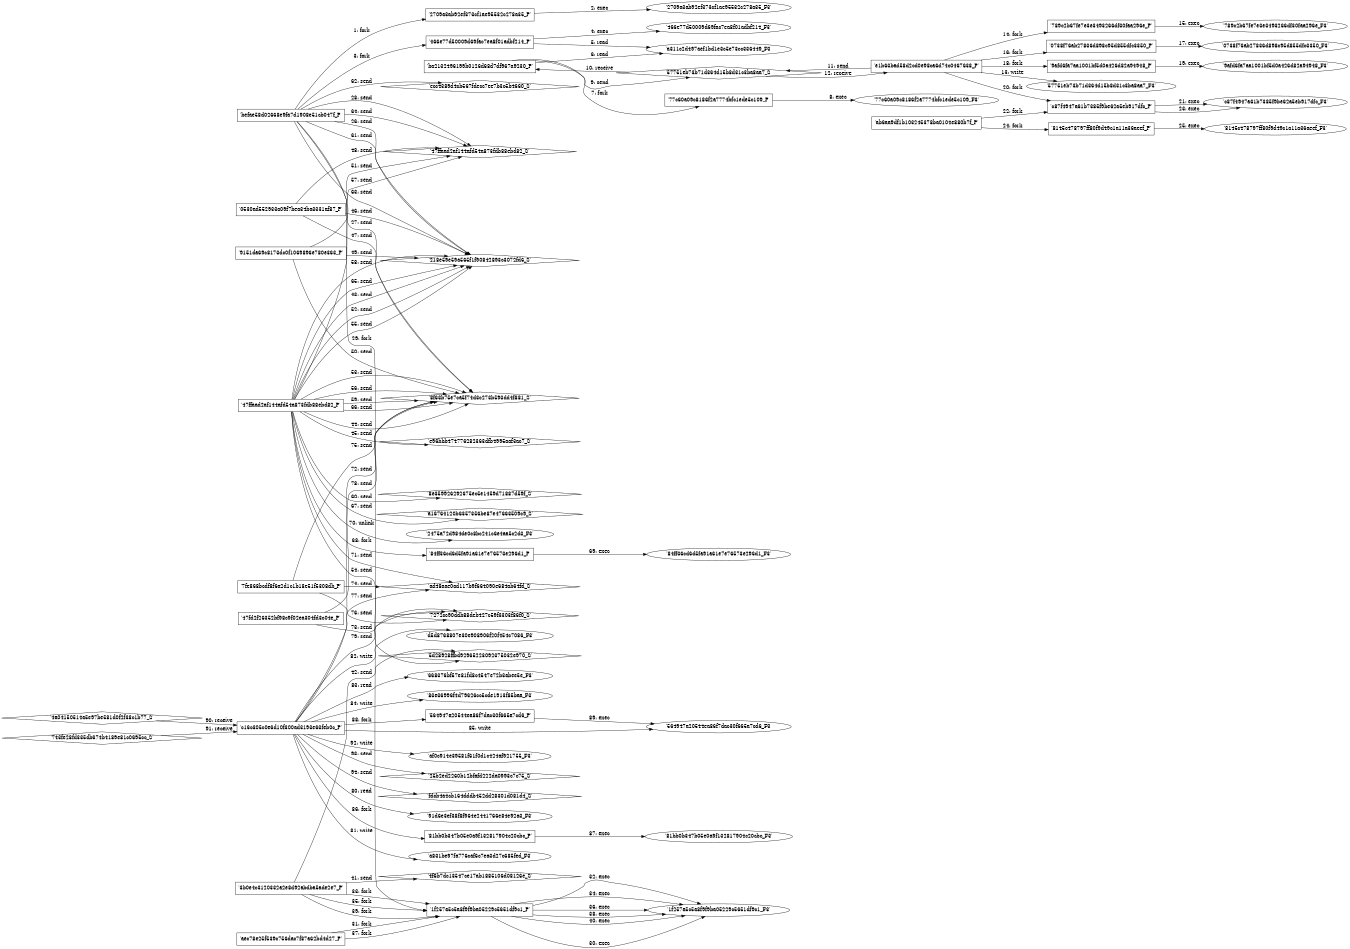 digraph "D:\Learning\Paper\apt\基于CTI的攻击预警\Dataset\攻击图\ASGfromALLCTI\Vulnerability Spotlight Multiple Vulnerabilities in Samsung SmartThings Hub.dot" {
rankdir="LR"
size="9"
fixedsize="false"
splines="true"
nodesep=0.3
ranksep=0
fontsize=10
overlap="scalexy"
engine= "neato"
	"'befae58d02668e9fa7d1908e51cb047f_P'" [node_type=Process shape=box]
	"'2709a3ab92ef373cf1ae95532c278a35_P'" [node_type=Process shape=box]
	"'befae58d02668e9fa7d1908e51cb047f_P'" -> "'2709a3ab92ef373cf1ae95532c278a35_P'" [label="1: fork"]
	"'2709a3ab92ef373cf1ae95532c278a35_P'" [node_type=Process shape=box]
	"'2709a3ab92ef373cf1ae95532c278a35_F3'" [node_type=File shape=ellipse]
	"'2709a3ab92ef373cf1ae95532c278a35_P'" -> "'2709a3ab92ef373cf1ae95532c278a35_F3'" [label="2: exec"]
	"'befae58d02668e9fa7d1908e51cb047f_P'" [node_type=Process shape=box]
	"'466e77d50009d69fac7ea8f01adbf214_P'" [node_type=Process shape=box]
	"'befae58d02668e9fa7d1908e51cb047f_P'" -> "'466e77d50009d69fac7ea8f01adbf214_P'" [label="3: fork"]
	"'466e77d50009d69fac7ea8f01adbf214_P'" [node_type=Process shape=box]
	"'466e77d50009d69fac7ea8f01adbf214_F3'" [node_type=File shape=ellipse]
	"'466e77d50009d69fac7ea8f01adbf214_P'" -> "'466e77d50009d69fac7ea8f01adbf214_F3'" [label="4: exec"]
	"'a311c2d497aef1bd1e3c5e73cc336449_F3'" [node_type=file shape=ellipse]
	"'466e77d50009d69fac7ea8f01adbf214_P'" [node_type=Process shape=box]
	"'466e77d50009d69fac7ea8f01adbf214_P'" -> "'a311c2d497aef1bd1e3c5e73cc336449_F3'" [label="5: read"]
	"'a311c2d497aef1bd1e3c5e73cc336449_F3'" [node_type=file shape=ellipse]
	"'ba2132496199b0126d68d7df967a9230_P'" [node_type=Process shape=box]
	"'ba2132496199b0126d68d7df967a9230_P'" -> "'a311c2d497aef1bd1e3c5e73cc336449_F3'" [label="6: read"]
	"'ba2132496199b0126d68d7df967a9230_P'" [node_type=Process shape=box]
	"'77c60a09c8186f2a7774bfc1ede5c109_P'" [node_type=Process shape=box]
	"'ba2132496199b0126d68d7df967a9230_P'" -> "'77c60a09c8186f2a7774bfc1ede5c109_P'" [label="7: fork"]
	"'77c60a09c8186f2a7774bfc1ede5c109_P'" [node_type=Process shape=box]
	"'77c60a09c8186f2a7774bfc1ede5c109_F3'" [node_type=File shape=ellipse]
	"'77c60a09c8186f2a7774bfc1ede5c109_P'" -> "'77c60a09c8186f2a7774bfc1ede5c109_F3'" [label="8: exec"]
	"'57751eb73b71d364d15b8d31c3ba8aa7_S'" [node_type=Socket shape=diamond]
	"'ba2132496199b0126d68d7df967a9230_P'" [node_type=Process shape=box]
	"'ba2132496199b0126d68d7df967a9230_P'" -> "'57751eb73b71d364d15b8d31c3ba8aa7_S'" [label="9: send"]
	"'57751eb73b71d364d15b8d31c3ba8aa7_S'" -> "'ba2132496199b0126d68d7df967a9230_P'" [label="10: receive"]
	"'57751eb73b71d364d15b8d31c3ba8aa7_S'" [node_type=Socket shape=diamond]
	"'e1b63bad58d2cd0e98ca6d74c0467638_P'" [node_type=Process shape=box]
	"'e1b63bad58d2cd0e98ca6d74c0467638_P'" -> "'57751eb73b71d364d15b8d31c3ba8aa7_S'" [label="11: send"]
	"'57751eb73b71d364d15b8d31c3ba8aa7_S'" -> "'e1b63bad58d2cd0e98ca6d74c0467638_P'" [label="12: receive"]
	"'57751eb73b71d364d15b8d31c3ba8aa7_F3'" [node_type=file shape=ellipse]
	"'e1b63bad58d2cd0e98ca6d74c0467638_P'" [node_type=Process shape=box]
	"'e1b63bad58d2cd0e98ca6d74c0467638_P'" -> "'57751eb73b71d364d15b8d31c3ba8aa7_F3'" [label="13: write"]
	"'e1b63bad58d2cd0e98ca6d74c0467638_P'" [node_type=Process shape=box]
	"'789c2b67fe7e3e3493266df30faa296e_P'" [node_type=Process shape=box]
	"'e1b63bad58d2cd0e98ca6d74c0467638_P'" -> "'789c2b67fe7e3e3493266df30faa296e_P'" [label="14: fork"]
	"'789c2b67fe7e3e3493266df30faa296e_P'" [node_type=Process shape=box]
	"'789c2b67fe7e3e3493266df30faa296e_F3'" [node_type=File shape=ellipse]
	"'789c2b67fe7e3e3493266df30faa296e_P'" -> "'789c2b67fe7e3e3493266df30faa296e_F3'" [label="15: exec"]
	"'e1b63bad58d2cd0e98ca6d74c0467638_P'" [node_type=Process shape=box]
	"'0738f76ab27836d898c95d855dfc3350_P'" [node_type=Process shape=box]
	"'e1b63bad58d2cd0e98ca6d74c0467638_P'" -> "'0738f76ab27836d898c95d855dfc3350_P'" [label="16: fork"]
	"'0738f76ab27836d898c95d855dfc3350_P'" [node_type=Process shape=box]
	"'0738f76ab27836d898c95d855dfc3350_F3'" [node_type=File shape=ellipse]
	"'0738f76ab27836d898c95d855dfc3350_P'" -> "'0738f76ab27836d898c95d855dfc3350_F3'" [label="17: exec"]
	"'e1b63bad58d2cd0e98ca6d74c0467638_P'" [node_type=Process shape=box]
	"'9afd6fa7aa1001bf5d0a426d82a94948_P'" [node_type=Process shape=box]
	"'e1b63bad58d2cd0e98ca6d74c0467638_P'" -> "'9afd6fa7aa1001bf5d0a426d82a94948_P'" [label="18: fork"]
	"'9afd6fa7aa1001bf5d0a426d82a94948_P'" [node_type=Process shape=box]
	"'9afd6fa7aa1001bf5d0a426d82a94948_F3'" [node_type=File shape=ellipse]
	"'9afd6fa7aa1001bf5d0a426d82a94948_P'" -> "'9afd6fa7aa1001bf5d0a426d82a94948_F3'" [label="19: exec"]
	"'e1b63bad58d2cd0e98ca6d74c0467638_P'" [node_type=Process shape=box]
	"'c87f4947a61b7385f9be62a5eb917dfc_P'" [node_type=Process shape=box]
	"'e1b63bad58d2cd0e98ca6d74c0467638_P'" -> "'c87f4947a61b7385f9be62a5eb917dfc_P'" [label="20: fork"]
	"'c87f4947a61b7385f9be62a5eb917dfc_P'" [node_type=Process shape=box]
	"'c87f4947a61b7385f9be62a5eb917dfc_F3'" [node_type=File shape=ellipse]
	"'c87f4947a61b7385f9be62a5eb917dfc_P'" -> "'c87f4947a61b7385f9be62a5eb917dfc_F3'" [label="21: exec"]
	"'ab6aa9df1b103245378ba0104e880b7f_P'" [node_type=Process shape=box]
	"'c87f4947a61b7385f9be62a5eb917dfc_P'" [node_type=Process shape=box]
	"'ab6aa9df1b103245378ba0104e880b7f_P'" -> "'c87f4947a61b7385f9be62a5eb917dfc_P'" [label="22: fork"]
	"'c87f4947a61b7385f9be62a5eb917dfc_P'" [node_type=Process shape=box]
	"'c87f4947a61b7385f9be62a5eb917dfc_F3'" [node_type=File shape=ellipse]
	"'c87f4947a61b7385f9be62a5eb917dfc_P'" -> "'c87f4947a61b7385f9be62a5eb917dfc_F3'" [label="23: exec"]
	"'ab6aa9df1b103245378ba0104e880b7f_P'" [node_type=Process shape=box]
	"'8145c478797ff80f9d49c1a11a36aeef_P'" [node_type=Process shape=box]
	"'ab6aa9df1b103245378ba0104e880b7f_P'" -> "'8145c478797ff80f9d49c1a11a36aeef_P'" [label="24: fork"]
	"'8145c478797ff80f9d49c1a11a36aeef_P'" [node_type=Process shape=box]
	"'8145c478797ff80f9d49c1a11a36aeef_F3'" [node_type=File shape=ellipse]
	"'8145c478797ff80f9d49c1a11a36aeef_P'" -> "'8145c478797ff80f9d49c1a11a36aeef_F3'" [label="25: exec"]
	"'218e59e59a565f1f90842893c3072fd6_S'" [node_type=Socket shape=diamond]
	"'befae58d02668e9fa7d1908e51cb047f_P'" [node_type=Process shape=box]
	"'befae58d02668e9fa7d1908e51cb047f_P'" -> "'218e59e59a565f1f90842893c3072fd6_S'" [label="26: send"]
	"'8f63b75e7ca5f74d3c273b593dd4f881_S'" [node_type=Socket shape=diamond]
	"'befae58d02668e9fa7d1908e51cb047f_P'" [node_type=Process shape=box]
	"'befae58d02668e9fa7d1908e51cb047f_P'" -> "'8f63b75e7ca5f74d3c273b593dd4f881_S'" [label="27: send"]
	"'47ffaad2af144afd54a873fdb88ebd82_S'" [node_type=Socket shape=diamond]
	"'befae58d02668e9fa7d1908e51cb047f_P'" [node_type=Process shape=box]
	"'befae58d02668e9fa7d1908e51cb047f_P'" -> "'47ffaad2af144afd54a873fdb88ebd82_S'" [label="28: send"]
	"'befae58d02668e9fa7d1908e51cb047f_P'" [node_type=Process shape=box]
	"'1f257a5c5a8f9f9ba05229c5651df9c1_P'" [node_type=Process shape=box]
	"'befae58d02668e9fa7d1908e51cb047f_P'" -> "'1f257a5c5a8f9f9ba05229c5651df9c1_P'" [label="29: fork"]
	"'1f257a5c5a8f9f9ba05229c5651df9c1_P'" [node_type=Process shape=box]
	"'1f257a5c5a8f9f9ba05229c5651df9c1_F3'" [node_type=File shape=ellipse]
	"'1f257a5c5a8f9f9ba05229c5651df9c1_P'" -> "'1f257a5c5a8f9f9ba05229c5651df9c1_F3'" [label="30: exec"]
	"'aec78e25f539c756dac7f87a62bd4d27_P'" [node_type=Process shape=box]
	"'1f257a5c5a8f9f9ba05229c5651df9c1_P'" [node_type=Process shape=box]
	"'aec78e25f539c756dac7f87a62bd4d27_P'" -> "'1f257a5c5a8f9f9ba05229c5651df9c1_P'" [label="31: fork"]
	"'1f257a5c5a8f9f9ba05229c5651df9c1_P'" [node_type=Process shape=box]
	"'1f257a5c5a8f9f9ba05229c5651df9c1_F3'" [node_type=File shape=ellipse]
	"'1f257a5c5a8f9f9ba05229c5651df9c1_P'" -> "'1f257a5c5a8f9f9ba05229c5651df9c1_F3'" [label="32: exec"]
	"'3b0e4c3120332a2e8d92abdba5ade2e7_P'" [node_type=Process shape=box]
	"'1f257a5c5a8f9f9ba05229c5651df9c1_P'" [node_type=Process shape=box]
	"'3b0e4c3120332a2e8d92abdba5ade2e7_P'" -> "'1f257a5c5a8f9f9ba05229c5651df9c1_P'" [label="33: fork"]
	"'1f257a5c5a8f9f9ba05229c5651df9c1_P'" [node_type=Process shape=box]
	"'1f257a5c5a8f9f9ba05229c5651df9c1_F3'" [node_type=File shape=ellipse]
	"'1f257a5c5a8f9f9ba05229c5651df9c1_P'" -> "'1f257a5c5a8f9f9ba05229c5651df9c1_F3'" [label="34: exec"]
	"'3b0e4c3120332a2e8d92abdba5ade2e7_P'" [node_type=Process shape=box]
	"'1f257a5c5a8f9f9ba05229c5651df9c1_P'" [node_type=Process shape=box]
	"'3b0e4c3120332a2e8d92abdba5ade2e7_P'" -> "'1f257a5c5a8f9f9ba05229c5651df9c1_P'" [label="35: fork"]
	"'1f257a5c5a8f9f9ba05229c5651df9c1_P'" [node_type=Process shape=box]
	"'1f257a5c5a8f9f9ba05229c5651df9c1_F3'" [node_type=File shape=ellipse]
	"'1f257a5c5a8f9f9ba05229c5651df9c1_P'" -> "'1f257a5c5a8f9f9ba05229c5651df9c1_F3'" [label="36: exec"]
	"'aec78e25f539c756dac7f87a62bd4d27_P'" [node_type=Process shape=box]
	"'1f257a5c5a8f9f9ba05229c5651df9c1_P'" [node_type=Process shape=box]
	"'aec78e25f539c756dac7f87a62bd4d27_P'" -> "'1f257a5c5a8f9f9ba05229c5651df9c1_P'" [label="37: fork"]
	"'1f257a5c5a8f9f9ba05229c5651df9c1_P'" [node_type=Process shape=box]
	"'1f257a5c5a8f9f9ba05229c5651df9c1_F3'" [node_type=File shape=ellipse]
	"'1f257a5c5a8f9f9ba05229c5651df9c1_P'" -> "'1f257a5c5a8f9f9ba05229c5651df9c1_F3'" [label="38: exec"]
	"'3b0e4c3120332a2e8d92abdba5ade2e7_P'" [node_type=Process shape=box]
	"'1f257a5c5a8f9f9ba05229c5651df9c1_P'" [node_type=Process shape=box]
	"'3b0e4c3120332a2e8d92abdba5ade2e7_P'" -> "'1f257a5c5a8f9f9ba05229c5651df9c1_P'" [label="39: fork"]
	"'1f257a5c5a8f9f9ba05229c5651df9c1_P'" [node_type=Process shape=box]
	"'1f257a5c5a8f9f9ba05229c5651df9c1_F3'" [node_type=File shape=ellipse]
	"'1f257a5c5a8f9f9ba05229c5651df9c1_P'" -> "'1f257a5c5a8f9f9ba05229c5651df9c1_F3'" [label="40: exec"]
	"'4f6b7dc13547ce17ab1885106d08126e_S'" [node_type=Socket shape=diamond]
	"'3b0e4c3120332a2e8d92abdba5ade2e7_P'" [node_type=Process shape=box]
	"'3b0e4c3120332a2e8d92abdba5ade2e7_P'" -> "'4f6b7dc13547ce17ab1885106d08126e_S'" [label="41: send"]
	"'5d28928ffbd92965223092375032e970_S'" [node_type=Socket shape=diamond]
	"'3b0e4c3120332a2e8d92abdba5ade2e7_P'" [node_type=Process shape=box]
	"'3b0e4c3120332a2e8d92abdba5ade2e7_P'" -> "'5d28928ffbd92965223092375032e970_S'" [label="42: send"]
	"'218e59e59a565f1f90842893c3072fd6_S'" [node_type=Socket shape=diamond]
	"'47ffaad2af144afd54a873fdb88ebd82_P'" [node_type=Process shape=box]
	"'47ffaad2af144afd54a873fdb88ebd82_P'" -> "'218e59e59a565f1f90842893c3072fd6_S'" [label="43: send"]
	"'8f63b75e7ca5f74d3c273b593dd4f881_S'" [node_type=Socket shape=diamond]
	"'47ffaad2af144afd54a873fdb88ebd82_P'" [node_type=Process shape=box]
	"'47ffaad2af144afd54a873fdb88ebd82_P'" -> "'8f63b75e7ca5f74d3c273b593dd4f881_S'" [label="44: send"]
	"'e96bbb474776282363dfb4995aaf3ac7_S'" [node_type=Socket shape=diamond]
	"'47ffaad2af144afd54a873fdb88ebd82_P'" [node_type=Process shape=box]
	"'47ffaad2af144afd54a873fdb88ebd82_P'" -> "'e96bbb474776282363dfb4995aaf3ac7_S'" [label="45: send"]
	"'218e59e59a565f1f90842893c3072fd6_S'" [node_type=Socket shape=diamond]
	"'0530ad552933a09f7bea34ba3331af87_P'" [node_type=Process shape=box]
	"'0530ad552933a09f7bea34ba3331af87_P'" -> "'218e59e59a565f1f90842893c3072fd6_S'" [label="46: send"]
	"'8f63b75e7ca5f74d3c273b593dd4f881_S'" [node_type=Socket shape=diamond]
	"'0530ad552933a09f7bea34ba3331af87_P'" [node_type=Process shape=box]
	"'0530ad552933a09f7bea34ba3331af87_P'" -> "'8f63b75e7ca5f74d3c273b593dd4f881_S'" [label="47: send"]
	"'47ffaad2af144afd54a873fdb88ebd82_S'" [node_type=Socket shape=diamond]
	"'0530ad552933a09f7bea34ba3331af87_P'" [node_type=Process shape=box]
	"'0530ad552933a09f7bea34ba3331af87_P'" -> "'47ffaad2af144afd54a873fdb88ebd82_S'" [label="48: send"]
	"'218e59e59a565f1f90842893c3072fd6_S'" [node_type=Socket shape=diamond]
	"'9151da69c8173dc0f1069896e780e363_P'" [node_type=Process shape=box]
	"'9151da69c8173dc0f1069896e780e363_P'" -> "'218e59e59a565f1f90842893c3072fd6_S'" [label="49: send"]
	"'8f63b75e7ca5f74d3c273b593dd4f881_S'" [node_type=Socket shape=diamond]
	"'9151da69c8173dc0f1069896e780e363_P'" [node_type=Process shape=box]
	"'9151da69c8173dc0f1069896e780e363_P'" -> "'8f63b75e7ca5f74d3c273b593dd4f881_S'" [label="50: send"]
	"'47ffaad2af144afd54a873fdb88ebd82_S'" [node_type=Socket shape=diamond]
	"'9151da69c8173dc0f1069896e780e363_P'" [node_type=Process shape=box]
	"'9151da69c8173dc0f1069896e780e363_P'" -> "'47ffaad2af144afd54a873fdb88ebd82_S'" [label="51: send"]
	"'218e59e59a565f1f90842893c3072fd6_S'" [node_type=Socket shape=diamond]
	"'47ffaad2af144afd54a873fdb88ebd82_P'" [node_type=Process shape=box]
	"'47ffaad2af144afd54a873fdb88ebd82_P'" -> "'218e59e59a565f1f90842893c3072fd6_S'" [label="52: send"]
	"'8f63b75e7ca5f74d3c273b593dd4f881_S'" [node_type=Socket shape=diamond]
	"'47ffaad2af144afd54a873fdb88ebd82_P'" [node_type=Process shape=box]
	"'47ffaad2af144afd54a873fdb88ebd82_P'" -> "'8f63b75e7ca5f74d3c273b593dd4f881_S'" [label="53: send"]
	"'5d28928ffbd92965223092375032e970_S'" [node_type=Socket shape=diamond]
	"'47ffaad2af144afd54a873fdb88ebd82_P'" [node_type=Process shape=box]
	"'47ffaad2af144afd54a873fdb88ebd82_P'" -> "'5d28928ffbd92965223092375032e970_S'" [label="54: send"]
	"'218e59e59a565f1f90842893c3072fd6_S'" [node_type=Socket shape=diamond]
	"'47ffaad2af144afd54a873fdb88ebd82_P'" [node_type=Process shape=box]
	"'47ffaad2af144afd54a873fdb88ebd82_P'" -> "'218e59e59a565f1f90842893c3072fd6_S'" [label="55: send"]
	"'8f63b75e7ca5f74d3c273b593dd4f881_S'" [node_type=Socket shape=diamond]
	"'47ffaad2af144afd54a873fdb88ebd82_P'" [node_type=Process shape=box]
	"'47ffaad2af144afd54a873fdb88ebd82_P'" -> "'8f63b75e7ca5f74d3c273b593dd4f881_S'" [label="56: send"]
	"'47ffaad2af144afd54a873fdb88ebd82_S'" [node_type=Socket shape=diamond]
	"'47ffaad2af144afd54a873fdb88ebd82_P'" [node_type=Process shape=box]
	"'47ffaad2af144afd54a873fdb88ebd82_P'" -> "'47ffaad2af144afd54a873fdb88ebd82_S'" [label="57: send"]
	"'218e59e59a565f1f90842893c3072fd6_S'" [node_type=Socket shape=diamond]
	"'47ffaad2af144afd54a873fdb88ebd82_P'" [node_type=Process shape=box]
	"'47ffaad2af144afd54a873fdb88ebd82_P'" -> "'218e59e59a565f1f90842893c3072fd6_S'" [label="58: send"]
	"'8f63b75e7ca5f74d3c273b593dd4f881_S'" [node_type=Socket shape=diamond]
	"'47ffaad2af144afd54a873fdb88ebd82_P'" [node_type=Process shape=box]
	"'47ffaad2af144afd54a873fdb88ebd82_P'" -> "'8f63b75e7ca5f74d3c273b593dd4f881_S'" [label="59: send"]
	"'8e359926292675ec5e1459d71887d59f_S'" [node_type=Socket shape=diamond]
	"'47ffaad2af144afd54a873fdb88ebd82_P'" [node_type=Process shape=box]
	"'47ffaad2af144afd54a873fdb88ebd82_P'" -> "'8e359926292675ec5e1459d71887d59f_S'" [label="60: send"]
	"'218e59e59a565f1f90842893c3072fd6_S'" [node_type=Socket shape=diamond]
	"'befae58d02668e9fa7d1908e51cb047f_P'" [node_type=Process shape=box]
	"'befae58d02668e9fa7d1908e51cb047f_P'" -> "'218e59e59a565f1f90842893c3072fd6_S'" [label="61: send"]
	"'ecc4389d4cb567fdecc7ee7b3c5b4660_S'" [node_type=Socket shape=diamond]
	"'befae58d02668e9fa7d1908e51cb047f_P'" [node_type=Process shape=box]
	"'befae58d02668e9fa7d1908e51cb047f_P'" -> "'ecc4389d4cb567fdecc7ee7b3c5b4660_S'" [label="62: send"]
	"'218e59e59a565f1f90842893c3072fd6_S'" [node_type=Socket shape=diamond]
	"'befae58d02668e9fa7d1908e51cb047f_P'" [node_type=Process shape=box]
	"'befae58d02668e9fa7d1908e51cb047f_P'" -> "'218e59e59a565f1f90842893c3072fd6_S'" [label="63: send"]
	"'47ffaad2af144afd54a873fdb88ebd82_S'" [node_type=Socket shape=diamond]
	"'befae58d02668e9fa7d1908e51cb047f_P'" [node_type=Process shape=box]
	"'befae58d02668e9fa7d1908e51cb047f_P'" -> "'47ffaad2af144afd54a873fdb88ebd82_S'" [label="64: send"]
	"'218e59e59a565f1f90842893c3072fd6_S'" [node_type=Socket shape=diamond]
	"'47ffaad2af144afd54a873fdb88ebd82_P'" [node_type=Process shape=box]
	"'47ffaad2af144afd54a873fdb88ebd82_P'" -> "'218e59e59a565f1f90842893c3072fd6_S'" [label="65: send"]
	"'8f63b75e7ca5f74d3c273b593dd4f881_S'" [node_type=Socket shape=diamond]
	"'47ffaad2af144afd54a873fdb88ebd82_P'" [node_type=Process shape=box]
	"'47ffaad2af144afd54a873fdb88ebd82_P'" -> "'8f63b75e7ca5f74d3c273b593dd4f881_S'" [label="66: send"]
	"'a16764120b6357356be87e47663509c9_S'" [node_type=Socket shape=diamond]
	"'47ffaad2af144afd54a873fdb88ebd82_P'" [node_type=Process shape=box]
	"'47ffaad2af144afd54a873fdb88ebd82_P'" -> "'a16764120b6357356be87e47663509c9_S'" [label="67: send"]
	"'47ffaad2af144afd54a873fdb88ebd82_P'" [node_type=Process shape=box]
	"'84ff36cd6d5fa91a61e7e76573e296d1_P'" [node_type=Process shape=box]
	"'47ffaad2af144afd54a873fdb88ebd82_P'" -> "'84ff36cd6d5fa91a61e7e76573e296d1_P'" [label="68: fork"]
	"'84ff36cd6d5fa91a61e7e76573e296d1_P'" [node_type=Process shape=box]
	"'84ff36cd6d5fa91a61e7e76573e296d1_F3'" [node_type=File shape=ellipse]
	"'84ff36cd6d5fa91a61e7e76573e296d1_P'" -> "'84ff36cd6d5fa91a61e7e76573e296d1_F3'" [label="69: exec"]
	"'2475a72d984de0c8bc241c6e4aa5c2d3_F3'" [node_type=file shape=ellipse]
	"'47ffaad2af144afd54a873fdb88ebd82_P'" [node_type=Process shape=box]
	"'47ffaad2af144afd54a873fdb88ebd82_P'" -> "'2475a72d984de0c8bc241c6e4aa5c2d3_F3'" [label="70: unlink"]
	"'ad48aae0ad117b9f664090e684ab64fd_S'" [node_type=Socket shape=diamond]
	"'47ffaad2af144afd54a873fdb88ebd82_P'" [node_type=Process shape=box]
	"'47ffaad2af144afd54a873fdb88ebd82_P'" -> "'ad48aae0ad117b9f664090e684ab64fd_S'" [label="71: send"]
	"'8f63b75e7ca5f74d3c273b593dd4f881_S'" [node_type=Socket shape=diamond]
	"'47fd2f26352bf98c9f02ea304fd3c04e_P'" [node_type=Process shape=box]
	"'47fd2f26352bf98c9f02ea304fd3c04e_P'" -> "'8f63b75e7ca5f74d3c273b593dd4f881_S'" [label="72: send"]
	"'7272cc90ddb88deb427c59f3303f86f0_S'" [node_type=Socket shape=diamond]
	"'47fd2f26352bf98c9f02ea304fd3c04e_P'" [node_type=Process shape=box]
	"'47fd2f26352bf98c9f02ea304fd3c04e_P'" -> "'7272cc90ddb88deb427c59f3303f86f0_S'" [label="73: send"]
	"'ad48aae0ad117b9f664090e684ab64fd_S'" [node_type=Socket shape=diamond]
	"'7fe868bcdf8f6a2d1c1b18e51f5308db_P'" [node_type=Process shape=box]
	"'7fe868bcdf8f6a2d1c1b18e51f5308db_P'" -> "'ad48aae0ad117b9f664090e684ab64fd_S'" [label="74: send"]
	"'8f63b75e7ca5f74d3c273b593dd4f881_S'" [node_type=Socket shape=diamond]
	"'7fe868bcdf8f6a2d1c1b18e51f5308db_P'" [node_type=Process shape=box]
	"'7fe868bcdf8f6a2d1c1b18e51f5308db_P'" -> "'8f63b75e7ca5f74d3c273b593dd4f881_S'" [label="75: send"]
	"'7272cc90ddb88deb427c59f3303f86f0_S'" [node_type=Socket shape=diamond]
	"'7fe868bcdf8f6a2d1c1b18e51f5308db_P'" [node_type=Process shape=box]
	"'7fe868bcdf8f6a2d1c1b18e51f5308db_P'" -> "'7272cc90ddb88deb427c59f3303f86f0_S'" [label="76: send"]
	"'ad48aae0ad117b9f664090e684ab64fd_S'" [node_type=Socket shape=diamond]
	"'c16c305c0e6d10f300ad3193e63feb0c_P'" [node_type=Process shape=box]
	"'c16c305c0e6d10f300ad3193e63feb0c_P'" -> "'ad48aae0ad117b9f664090e684ab64fd_S'" [label="77: send"]
	"'8f63b75e7ca5f74d3c273b593dd4f881_S'" [node_type=Socket shape=diamond]
	"'c16c305c0e6d10f300ad3193e63feb0c_P'" [node_type=Process shape=box]
	"'c16c305c0e6d10f300ad3193e63feb0c_P'" -> "'8f63b75e7ca5f74d3c273b593dd4f881_S'" [label="78: send"]
	"'7272cc90ddb88deb427c59f3303f86f0_S'" [node_type=Socket shape=diamond]
	"'c16c305c0e6d10f300ad3193e63feb0c_P'" [node_type=Process shape=box]
	"'c16c305c0e6d10f300ad3193e63feb0c_P'" -> "'7272cc90ddb88deb427c59f3303f86f0_S'" [label="79: send"]
	"'91d6e3ef38f8f964e2441766e84e92a3_F3'" [node_type=file shape=ellipse]
	"'c16c305c0e6d10f300ad3193e63feb0c_P'" [node_type=Process shape=box]
	"'c16c305c0e6d10f300ad3193e63feb0c_P'" -> "'91d6e3ef38f8f964e2441766e84e92a3_F3'" [label="80: read"]
	"'a831be97fa776caf6c7ea3d27c685fed_F3'" [node_type=file shape=ellipse]
	"'c16c305c0e6d10f300ad3193e63feb0c_P'" [node_type=Process shape=box]
	"'c16c305c0e6d10f300ad3193e63feb0c_P'" -> "'a831be97fa776caf6c7ea3d27c685fed_F3'" [label="81: write"]
	"'d5d8768807e30e908906f20f454c7086_F3'" [node_type=file shape=ellipse]
	"'c16c305c0e6d10f300ad3193e63feb0c_P'" [node_type=Process shape=box]
	"'c16c305c0e6d10f300ad3193e63feb0c_P'" -> "'d5d8768807e30e908906f20f454c7086_F3'" [label="82: write"]
	"'668376bf57e81fd8c4547e72b3abee5e_F3'" [node_type=file shape=ellipse]
	"'c16c305c0e6d10f300ad3193e63feb0c_P'" [node_type=Process shape=box]
	"'c16c305c0e6d10f300ad3193e63feb0c_P'" -> "'668376bf57e81fd8c4547e72b3abee5e_F3'" [label="83: read"]
	"'83e36996f4d79626cc5cde1913f85baa_F3'" [node_type=file shape=ellipse]
	"'c16c305c0e6d10f300ad3193e63feb0c_P'" [node_type=Process shape=box]
	"'c16c305c0e6d10f300ad3193e63feb0c_P'" -> "'83e36996f4d79626cc5cde1913f85baa_F3'" [label="84: write"]
	"'564947a20544ea86f7dac30f665a7cd6_F3'" [node_type=file shape=ellipse]
	"'c16c305c0e6d10f300ad3193e63feb0c_P'" [node_type=Process shape=box]
	"'c16c305c0e6d10f300ad3193e63feb0c_P'" -> "'564947a20544ea86f7dac30f665a7cd6_F3'" [label="85: write"]
	"'c16c305c0e6d10f300ad3193e63feb0c_P'" [node_type=Process shape=box]
	"'81bb0b347b05e0a9f132817904c20cbc_P'" [node_type=Process shape=box]
	"'c16c305c0e6d10f300ad3193e63feb0c_P'" -> "'81bb0b347b05e0a9f132817904c20cbc_P'" [label="86: fork"]
	"'81bb0b347b05e0a9f132817904c20cbc_P'" [node_type=Process shape=box]
	"'81bb0b347b05e0a9f132817904c20cbc_F3'" [node_type=File shape=ellipse]
	"'81bb0b347b05e0a9f132817904c20cbc_P'" -> "'81bb0b347b05e0a9f132817904c20cbc_F3'" [label="87: exec"]
	"'c16c305c0e6d10f300ad3193e63feb0c_P'" [node_type=Process shape=box]
	"'564947a20544ea86f7dac30f665a7cd6_P'" [node_type=Process shape=box]
	"'c16c305c0e6d10f300ad3193e63feb0c_P'" -> "'564947a20544ea86f7dac30f665a7cd6_P'" [label="88: fork"]
	"'564947a20544ea86f7dac30f665a7cd6_P'" [node_type=Process shape=box]
	"'564947a20544ea86f7dac30f665a7cd6_F3'" [node_type=File shape=ellipse]
	"'564947a20544ea86f7dac30f665a7cd6_P'" -> "'564947a20544ea86f7dac30f665a7cd6_F3'" [label="89: exec"]
	"'c16c305c0e6d10f300ad3193e63feb0c_P'" [node_type=Process shape=box]
	"'4a04150514a5e97be581d0f2f38c1b77_S'" [node_type=Socket shape=diamond]
	"'4a04150514a5e97be581d0f2f38c1b77_S'" -> "'c16c305c0e6d10f300ad3193e63feb0c_P'" [label="90: receive"]
	"'c16c305c0e6d10f300ad3193e63feb0c_P'" [node_type=Process shape=box]
	"'743fe28fd335db674b4189e81c0695cc_S'" [node_type=Socket shape=diamond]
	"'743fe28fd335db674b4189e81c0695cc_S'" -> "'c16c305c0e6d10f300ad3193e63feb0c_P'" [label="91: receive"]
	"'af0c914e39581f61f0d1c424af921755_F3'" [node_type=file shape=ellipse]
	"'c16c305c0e6d10f300ad3193e63feb0c_P'" [node_type=Process shape=box]
	"'c16c305c0e6d10f300ad3193e63feb0c_P'" -> "'af0c914e39581f61f0d1c424af921755_F3'" [label="92: write"]
	"'25b2ed2260b12bfafd222da0993c7c75_S'" [node_type=Socket shape=diamond]
	"'c16c305c0e6d10f300ad3193e63feb0c_P'" [node_type=Process shape=box]
	"'c16c305c0e6d10f300ad3193e63feb0c_P'" -> "'25b2ed2260b12bfafd222da0993c7c75_S'" [label="93: send"]
	"'fdcb4a4cb164dddb452dd28301d081d4_S'" [node_type=Socket shape=diamond]
	"'c16c305c0e6d10f300ad3193e63feb0c_P'" [node_type=Process shape=box]
	"'c16c305c0e6d10f300ad3193e63feb0c_P'" -> "'fdcb4a4cb164dddb452dd28301d081d4_S'" [label="94: send"]
}
